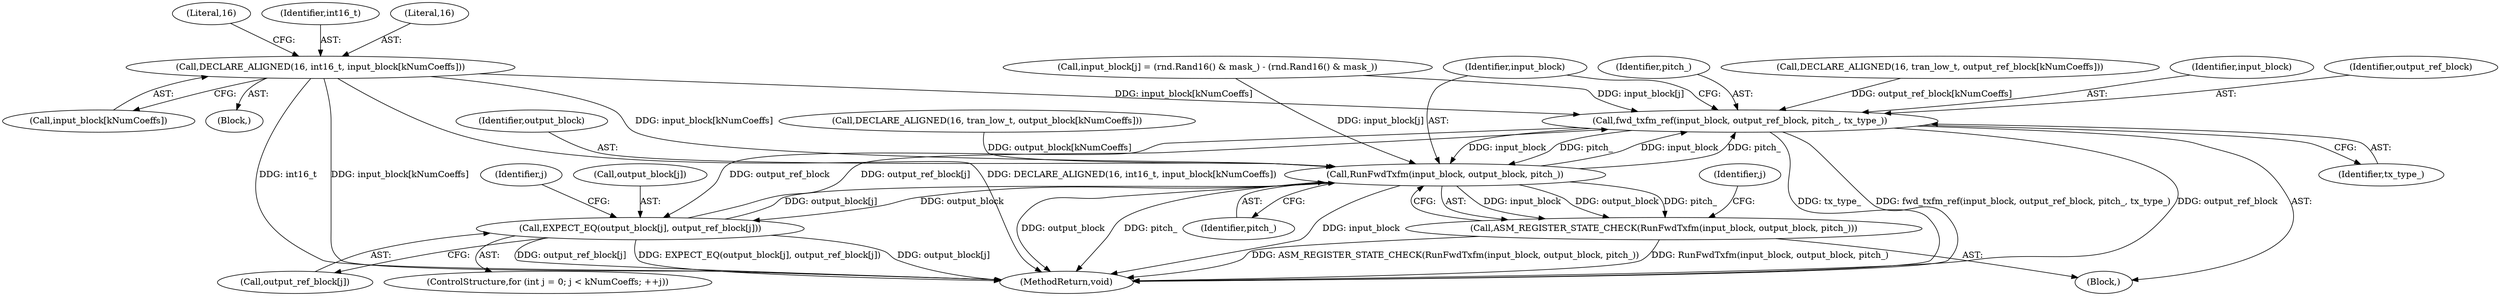 digraph "0_Android_5a9753fca56f0eeb9f61e342b2fccffc364f9426_73@array" {
"1000108" [label="(Call,DECLARE_ALIGNED(16, int16_t, input_block[kNumCoeffs]))"];
"1000158" [label="(Call,fwd_txfm_ref(input_block, output_ref_block, pitch_, tx_type_))"];
"1000164" [label="(Call,RunFwdTxfm(input_block, output_block, pitch_))"];
"1000163" [label="(Call,ASM_REGISTER_STATE_CHECK(RunFwdTxfm(input_block, output_block, pitch_)))"];
"1000178" [label="(Call,EXPECT_EQ(output_block[j], output_ref_block[j]))"];
"1000161" [label="(Identifier,pitch_)"];
"1000177" [label="(Identifier,j)"];
"1000114" [label="(Call,DECLARE_ALIGNED(16, tran_low_t, output_ref_block[kNumCoeffs]))"];
"1000168" [label="(ControlStructure,for (int j = 0; j < kNumCoeffs; ++j))"];
"1000166" [label="(Identifier,output_block)"];
"1000115" [label="(Literal,16)"];
"1000164" [label="(Call,RunFwdTxfm(input_block, output_block, pitch_))"];
"1000182" [label="(Call,output_ref_block[j])"];
"1000159" [label="(Identifier,input_block)"];
"1000120" [label="(Call,DECLARE_ALIGNED(16, tran_low_t, output_block[kNumCoeffs]))"];
"1000110" [label="(Identifier,int16_t)"];
"1000162" [label="(Identifier,tx_type_)"];
"1000171" [label="(Identifier,j)"];
"1000108" [label="(Call,DECLARE_ALIGNED(16, int16_t, input_block[kNumCoeffs]))"];
"1000178" [label="(Call,EXPECT_EQ(output_block[j], output_ref_block[j]))"];
"1000111" [label="(Call,input_block[kNumCoeffs])"];
"1000158" [label="(Call,fwd_txfm_ref(input_block, output_ref_block, pitch_, tx_type_))"];
"1000102" [label="(Block,)"];
"1000163" [label="(Call,ASM_REGISTER_STATE_CHECK(RunFwdTxfm(input_block, output_block, pitch_)))"];
"1000109" [label="(Literal,16)"];
"1000160" [label="(Identifier,output_ref_block)"];
"1000147" [label="(Call,input_block[j] = (rnd.Rand16() & mask_) - (rnd.Rand16() & mask_))"];
"1000179" [label="(Call,output_block[j])"];
"1000167" [label="(Identifier,pitch_)"];
"1000185" [label="(MethodReturn,void)"];
"1000165" [label="(Identifier,input_block)"];
"1000136" [label="(Block,)"];
"1000108" -> "1000102"  [label="AST: "];
"1000108" -> "1000111"  [label="CFG: "];
"1000109" -> "1000108"  [label="AST: "];
"1000110" -> "1000108"  [label="AST: "];
"1000111" -> "1000108"  [label="AST: "];
"1000115" -> "1000108"  [label="CFG: "];
"1000108" -> "1000185"  [label="DDG: DECLARE_ALIGNED(16, int16_t, input_block[kNumCoeffs])"];
"1000108" -> "1000185"  [label="DDG: int16_t"];
"1000108" -> "1000185"  [label="DDG: input_block[kNumCoeffs]"];
"1000108" -> "1000158"  [label="DDG: input_block[kNumCoeffs]"];
"1000108" -> "1000164"  [label="DDG: input_block[kNumCoeffs]"];
"1000158" -> "1000136"  [label="AST: "];
"1000158" -> "1000162"  [label="CFG: "];
"1000159" -> "1000158"  [label="AST: "];
"1000160" -> "1000158"  [label="AST: "];
"1000161" -> "1000158"  [label="AST: "];
"1000162" -> "1000158"  [label="AST: "];
"1000165" -> "1000158"  [label="CFG: "];
"1000158" -> "1000185"  [label="DDG: output_ref_block"];
"1000158" -> "1000185"  [label="DDG: fwd_txfm_ref(input_block, output_ref_block, pitch_, tx_type_)"];
"1000158" -> "1000185"  [label="DDG: tx_type_"];
"1000147" -> "1000158"  [label="DDG: input_block[j]"];
"1000164" -> "1000158"  [label="DDG: input_block"];
"1000164" -> "1000158"  [label="DDG: pitch_"];
"1000178" -> "1000158"  [label="DDG: output_ref_block[j]"];
"1000114" -> "1000158"  [label="DDG: output_ref_block[kNumCoeffs]"];
"1000158" -> "1000164"  [label="DDG: input_block"];
"1000158" -> "1000164"  [label="DDG: pitch_"];
"1000158" -> "1000178"  [label="DDG: output_ref_block"];
"1000164" -> "1000163"  [label="AST: "];
"1000164" -> "1000167"  [label="CFG: "];
"1000165" -> "1000164"  [label="AST: "];
"1000166" -> "1000164"  [label="AST: "];
"1000167" -> "1000164"  [label="AST: "];
"1000163" -> "1000164"  [label="CFG: "];
"1000164" -> "1000185"  [label="DDG: output_block"];
"1000164" -> "1000185"  [label="DDG: pitch_"];
"1000164" -> "1000185"  [label="DDG: input_block"];
"1000164" -> "1000163"  [label="DDG: input_block"];
"1000164" -> "1000163"  [label="DDG: output_block"];
"1000164" -> "1000163"  [label="DDG: pitch_"];
"1000147" -> "1000164"  [label="DDG: input_block[j]"];
"1000178" -> "1000164"  [label="DDG: output_block[j]"];
"1000120" -> "1000164"  [label="DDG: output_block[kNumCoeffs]"];
"1000164" -> "1000178"  [label="DDG: output_block"];
"1000163" -> "1000136"  [label="AST: "];
"1000171" -> "1000163"  [label="CFG: "];
"1000163" -> "1000185"  [label="DDG: RunFwdTxfm(input_block, output_block, pitch_)"];
"1000163" -> "1000185"  [label="DDG: ASM_REGISTER_STATE_CHECK(RunFwdTxfm(input_block, output_block, pitch_))"];
"1000178" -> "1000168"  [label="AST: "];
"1000178" -> "1000182"  [label="CFG: "];
"1000179" -> "1000178"  [label="AST: "];
"1000182" -> "1000178"  [label="AST: "];
"1000177" -> "1000178"  [label="CFG: "];
"1000178" -> "1000185"  [label="DDG: output_block[j]"];
"1000178" -> "1000185"  [label="DDG: output_ref_block[j]"];
"1000178" -> "1000185"  [label="DDG: EXPECT_EQ(output_block[j], output_ref_block[j])"];
}
